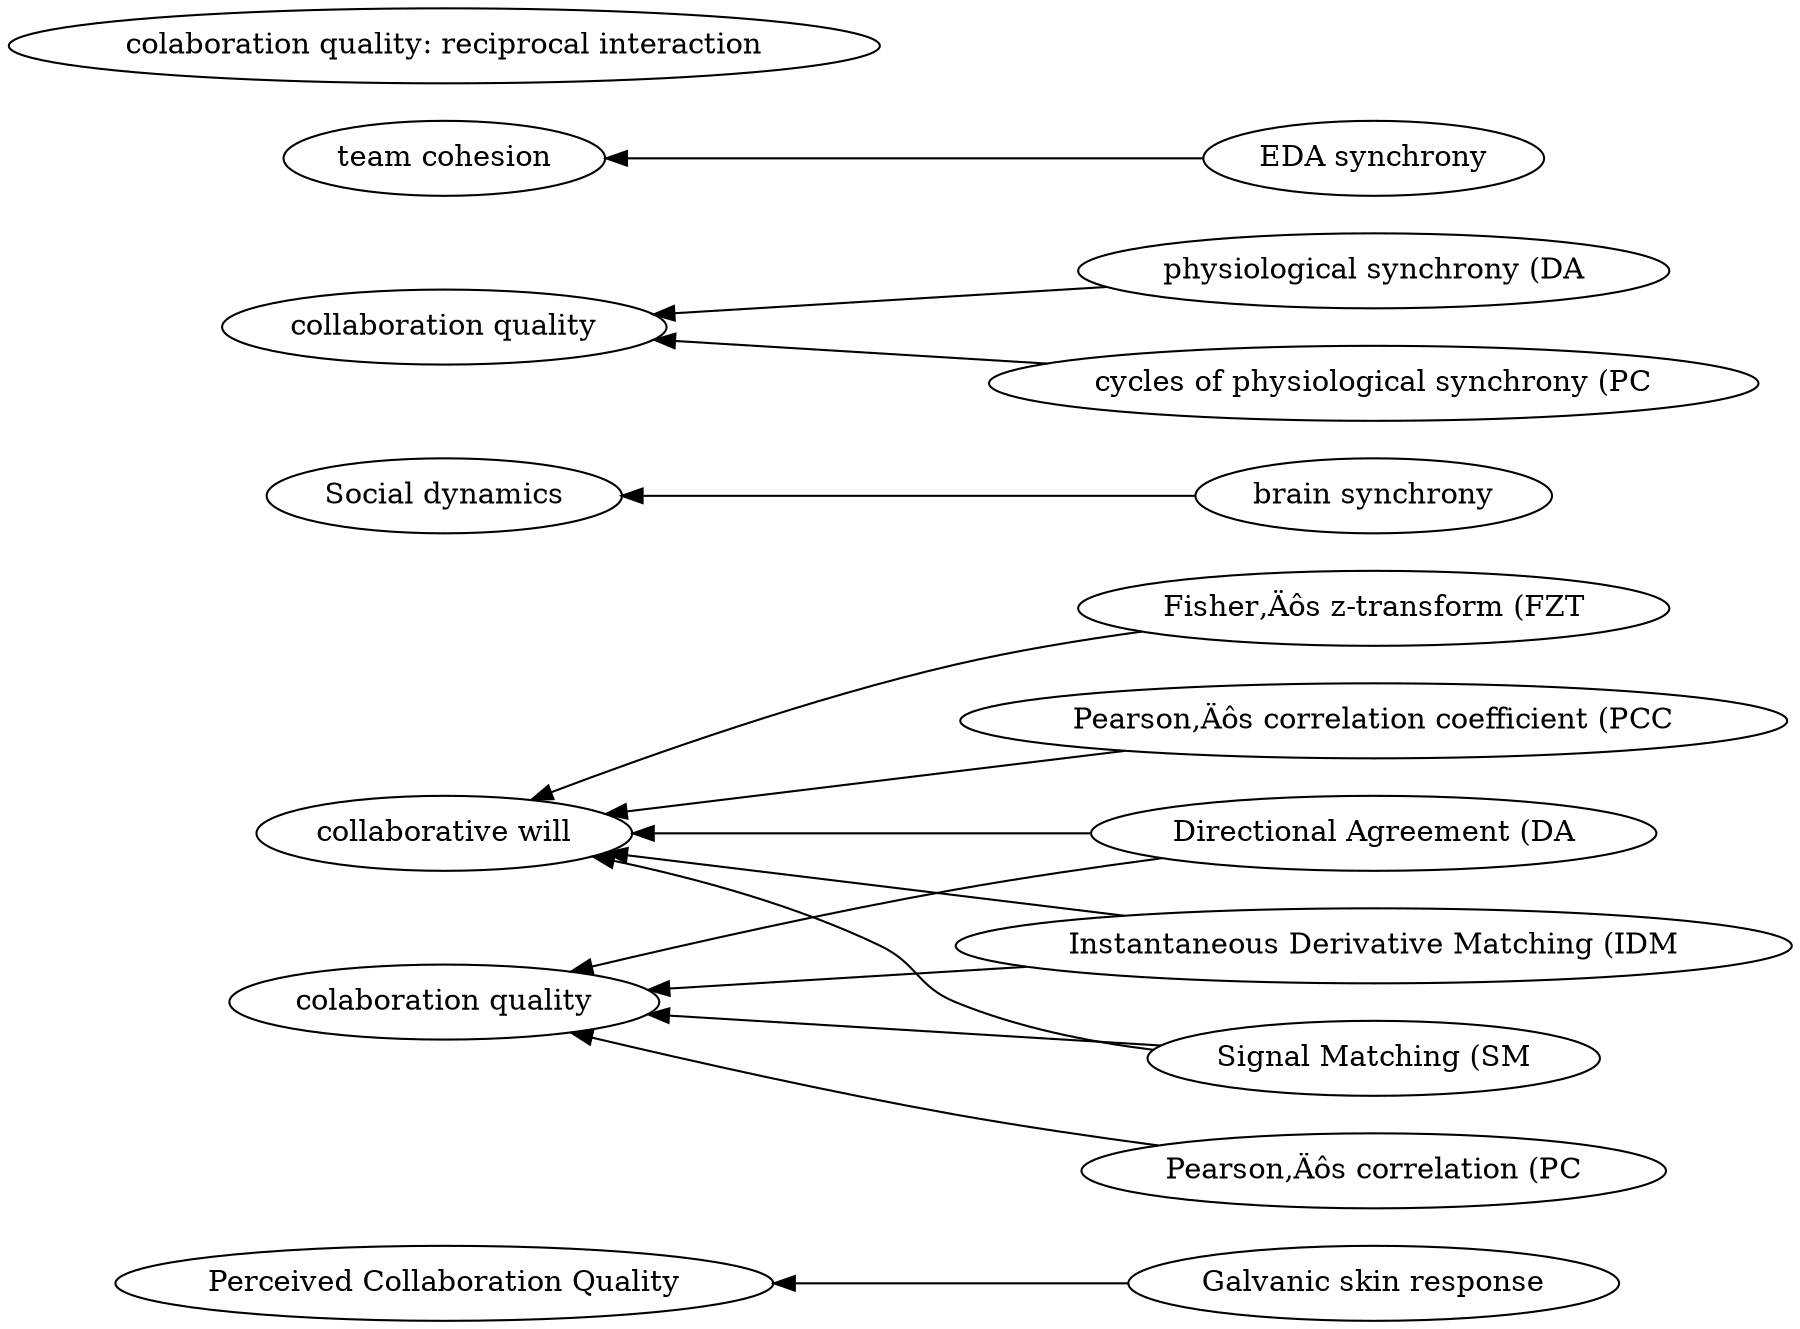 digraph Test {
	rankdir=RL
	size="15,15"
	overlap=false
	splines=true
	{rank=same; "Galvanic skin response" "Directional Agreement (DA" "Instantaneous Derivative Matching (IDM" "Signal Matching (SM" "Fisher‚Äôs z-transform (FZT" "Pearson‚Äôs correlation (PC" "brain synchrony" "physiological synchrony (DA" "Pearson‚Äôs correlation coefficient (PCC" "EDA synchrony" "cycles of physiological synchrony (PC";}
	{rank=same; "Social dynamics" "colaboration quality: reciprocal interaction" "collaborative will" "collaboration quality" "Perceived Collaboration Quality" "team cohesion";}
	"Galvanic skin response" [href="https://scholar.google.com/scholar?hl=en&q=Modeling%20Team-level%20Multimodal%20Dynamics%20during%20Multiparty%20Collaboration"]
	"Galvanic skin response" -> "Perceived Collaboration Quality"
	"Signal Matching (SM" [href="https://scholar.google.com/scholar?hl=en&q=Investigating%20collaborative%20learning%20success%20with%20physiological%20coupling%20indices%20based%20on%20electrodermal%20activity"]
	"Signal Matching (SM" -> "collaborative will"
	"Directional Agreement (DA" [href="https://scholar.google.com/scholar?hl=en&q=Investigating%20collaborative%20learning%20success%20with%20physiological%20coupling%20indices%20based%20on%20electrodermal%20activity"]
	"Directional Agreement (DA" -> "collaborative will"
	"Pearson‚Äôs correlation coefficient (PCC" [href="https://scholar.google.com/scholar?hl=en&q=Investigating%20collaborative%20learning%20success%20with%20physiological%20coupling%20indices%20based%20on%20electrodermal%20activity"]
	"Pearson‚Äôs correlation coefficient (PCC" -> "collaborative will"
	"Fisher‚Äôs z-transform (FZT" [href="https://scholar.google.com/scholar?hl=en&q=Investigating%20collaborative%20learning%20success%20with%20physiological%20coupling%20indices%20based%20on%20electrodermal%20activity"]
	"Fisher‚Äôs z-transform (FZT" -> "collaborative will"
	"Instantaneous Derivative Matching (IDM" [href="https://scholar.google.com/scholar?hl=en&q=Investigating%20collaborative%20learning%20success%20with%20physiological%20coupling%20indices%20based%20on%20electrodermal%20activity"]
	"Instantaneous Derivative Matching (IDM" -> "collaborative will"
	"Signal Matching (SM" [href="https://scholar.google.com/scholar?hl=en&q=Using%20Physiological%20Synchrony%20as%20an%20Indicator%20of%20Collaboration%20Quality,%20Task%20Performance%20and%20Learning"]
	"Signal Matching (SM" -> "colaboration quality":" reciprocal interaction"
	"Instantaneous Derivative Matching (IDM" [href="https://scholar.google.com/scholar?hl=en&q=Using%20Physiological%20Synchrony%20as%20an%20Indicator%20of%20Collaboration%20Quality,%20Task%20Performance%20and%20Learning"]
	"Instantaneous Derivative Matching (IDM" -> "colaboration quality":" reciprocal interaction"
	"Pearson‚Äôs correlation (PC" [href="https://scholar.google.com/scholar?hl=en&q=Using%20Physiological%20Synchrony%20as%20an%20Indicator%20of%20Collaboration%20Quality,%20Task%20Performance%20and%20Learning"]
	"Pearson‚Äôs correlation (PC" -> "colaboration quality":" reciprocal interaction"
	"Directional Agreement (DA" [href="https://scholar.google.com/scholar?hl=en&q=Using%20Physiological%20Synchrony%20as%20an%20Indicator%20of%20Collaboration%20Quality,%20Task%20Performance%20and%20Learning"]
	"Directional Agreement (DA" -> "colaboration quality":" reciprocal interaction"
	"EDA synchrony" [href="https://scholar.google.com/scholar?hl=en&q=Physiological%20evidence%20of%20interpersonal%20dynamics%20in%20a%20cooperative%20production%20task"]
	"EDA synchrony" -> "team cohesion"
	"brain synchrony" [href="https://scholar.google.com/scholar?hl=en&q=Brain-to-Brain%20Synchrony%20Tracks%20Real-World%20Dynamic%20Group%20Interactions%20in%20the%20Classroom"]
	"brain synchrony" -> "Social dynamics"
	"physiological synchrony (DA" [href="https://scholar.google.com/scholar?hl=en&q=Unpacking%20the%20relationship%20between%20existing%20and%20new%20measures%20of%20physiological%20synchrony%20and%20collaborative%20learning:%20a%20mixed%20methods%20study"]
	"physiological synchrony (DA" -> "collaboration quality"
	"cycles of physiological synchrony (PC" [href="https://scholar.google.com/scholar?hl=en&q=Unpacking%20the%20relationship%20between%20existing%20and%20new%20measures%20of%20physiological%20synchrony%20and%20collaborative%20learning:%20a%20mixed%20methods%20study"]
	"cycles of physiological synchrony (PC" -> "collaboration quality"
}
